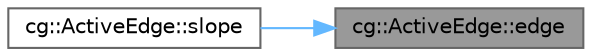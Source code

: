 digraph "cg::ActiveEdge::edge"
{
 // LATEX_PDF_SIZE
  bgcolor="transparent";
  edge [fontname=Helvetica,fontsize=10,labelfontname=Helvetica,labelfontsize=10];
  node [fontname=Helvetica,fontsize=10,shape=box,height=0.2,width=0.4];
  rankdir="RL";
  Node1 [id="Node000001",label="cg::ActiveEdge::edge",height=0.2,width=0.4,color="gray40", fillcolor="grey60", style="filled", fontcolor="black",tooltip=" "];
  Node1 -> Node2 [id="edge1_Node000001_Node000002",dir="back",color="steelblue1",style="solid",tooltip=" "];
  Node2 [id="Node000002",label="cg::ActiveEdge::slope",height=0.2,width=0.4,color="grey40", fillcolor="white", style="filled",URL="$classcg_1_1_active_edge.html#a1d1b5a5434d9d6fc76f6d6d9a1eebf1c",tooltip=" "];
}
